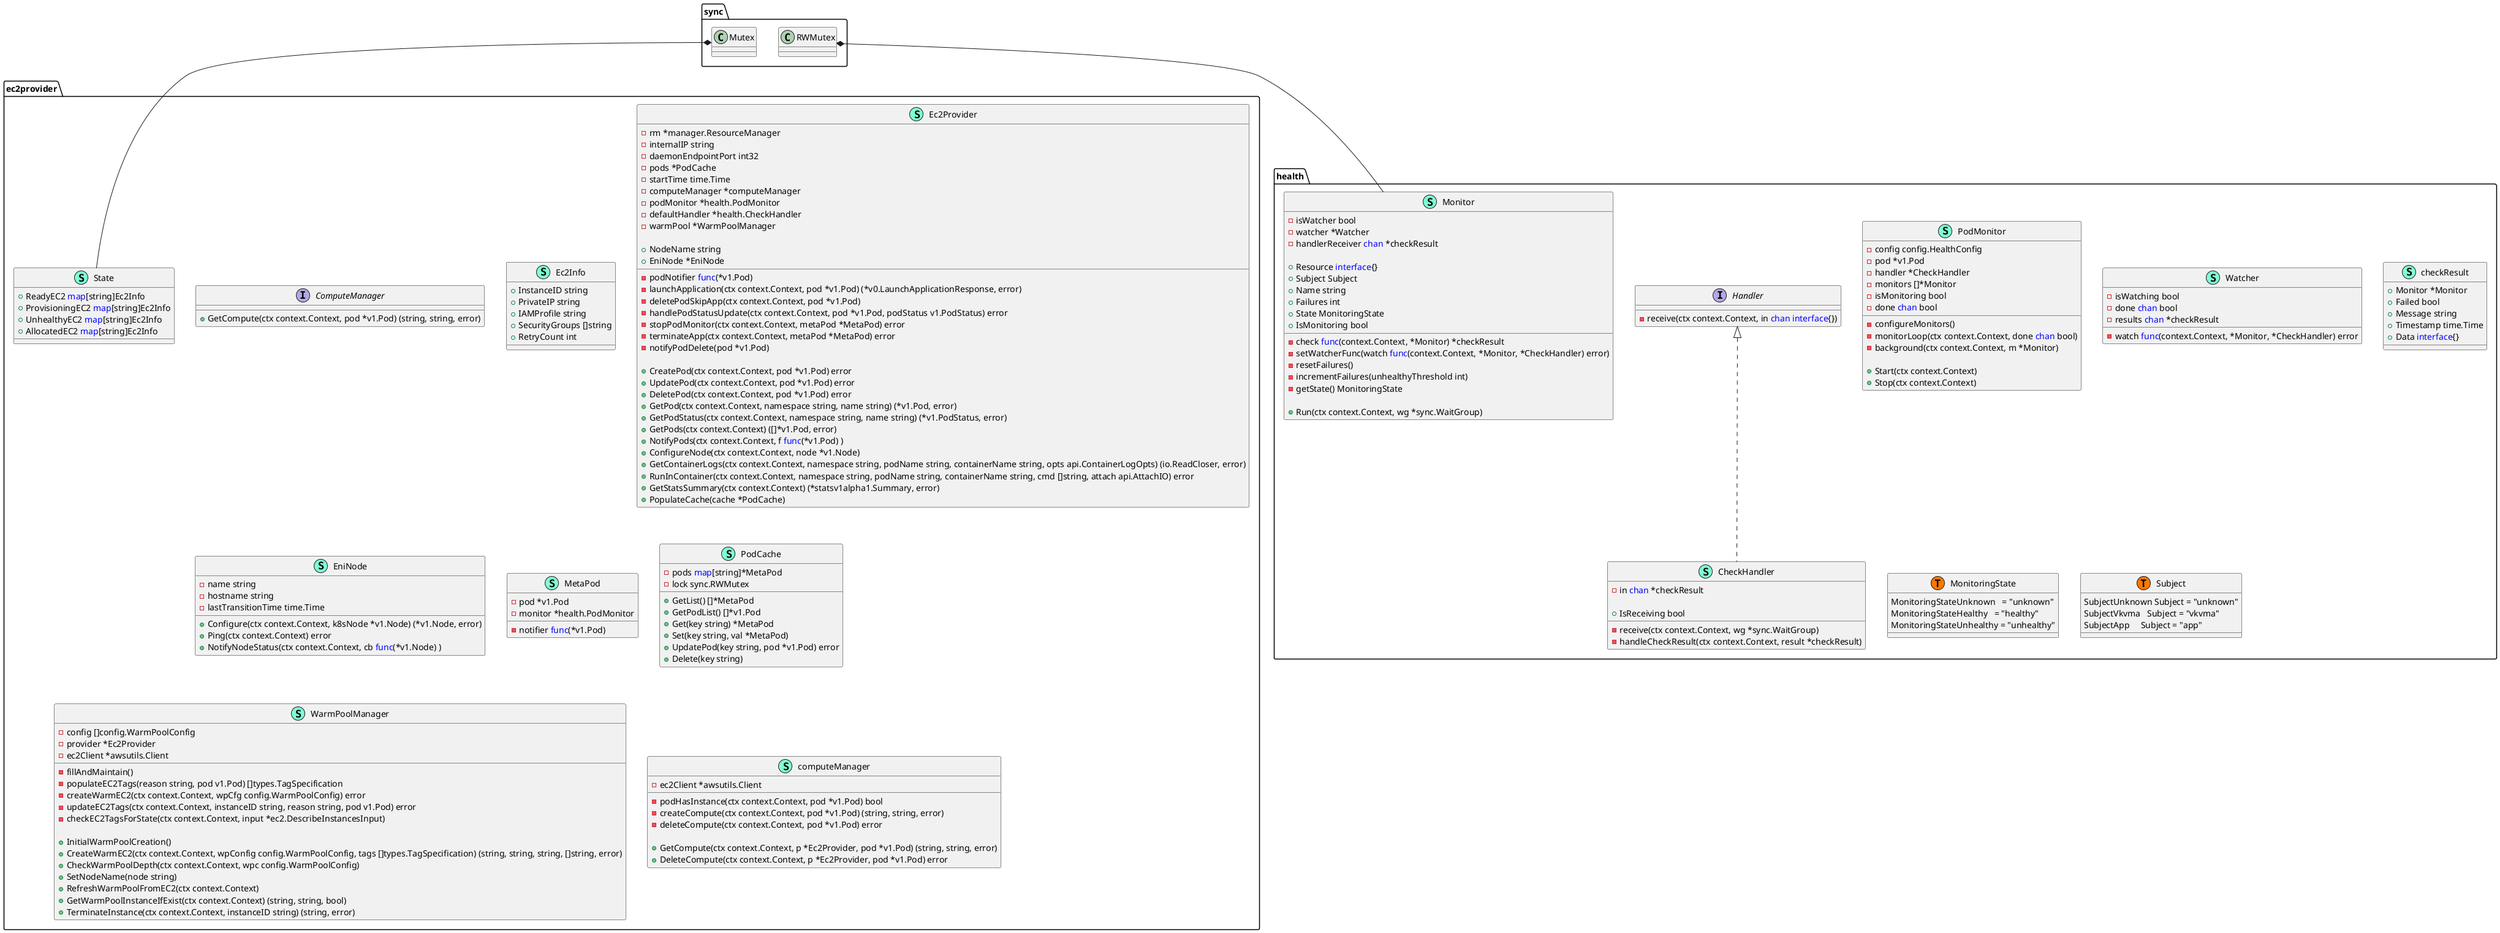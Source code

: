 @startuml
namespace ec2provider {
    interface ComputeManager  {
        + GetCompute(ctx context.Context, pod *v1.Pod) (string, string, error)

    }
    class Ec2Info << (S,Aquamarine) >> {
        + InstanceID string
        + PrivateIP string
        + IAMProfile string
        + SecurityGroups []string
        + RetryCount int

    }
    class Ec2Provider << (S,Aquamarine) >> {
        - rm *manager.ResourceManager
        - internalIP string
        - daemonEndpointPort int32
        - pods *PodCache
        - startTime time.Time
        - podNotifier <font color=blue>func</font>(*v1.Pod)
        - computeManager *computeManager
        - podMonitor *health.PodMonitor
        - defaultHandler *health.CheckHandler
        - warmPool *WarmPoolManager

        + NodeName string
        + EniNode *EniNode

        - launchApplication(ctx context.Context, pod *v1.Pod) (*v0.LaunchApplicationResponse, error)
        - deletePodSkipApp(ctx context.Context, pod *v1.Pod)
        - handlePodStatusUpdate(ctx context.Context, pod *v1.Pod, podStatus v1.PodStatus) error
        - stopPodMonitor(ctx context.Context, metaPod *MetaPod) error
        - terminateApp(ctx context.Context, metaPod *MetaPod) error
        - notifyPodDelete(pod *v1.Pod)

        + CreatePod(ctx context.Context, pod *v1.Pod) error
        + UpdatePod(ctx context.Context, pod *v1.Pod) error
        + DeletePod(ctx context.Context, pod *v1.Pod) error
        + GetPod(ctx context.Context, namespace string, name string) (*v1.Pod, error)
        + GetPodStatus(ctx context.Context, namespace string, name string) (*v1.PodStatus, error)
        + GetPods(ctx context.Context) ([]*v1.Pod, error)
        + NotifyPods(ctx context.Context, f <font color=blue>func</font>(*v1.Pod) )
        + ConfigureNode(ctx context.Context, node *v1.Node)
        + GetContainerLogs(ctx context.Context, namespace string, podName string, containerName string, opts api.ContainerLogOpts) (io.ReadCloser, error)
        + RunInContainer(ctx context.Context, namespace string, podName string, containerName string, cmd []string, attach api.AttachIO) error
        + GetStatsSummary(ctx context.Context) (*statsv1alpha1.Summary, error)
        + PopulateCache(cache *PodCache)

    }
    class EniNode << (S,Aquamarine) >> {
        - name string
        - hostname string
        - lastTransitionTime time.Time

        + Configure(ctx context.Context, k8sNode *v1.Node) (*v1.Node, error)
        + Ping(ctx context.Context) error
        + NotifyNodeStatus(ctx context.Context, cb <font color=blue>func</font>(*v1.Node) )

    }
    class MetaPod << (S,Aquamarine) >> {
        - pod *v1.Pod
        - monitor *health.PodMonitor
        - notifier <font color=blue>func</font>(*v1.Pod)

    }
    class PodCache << (S,Aquamarine) >> {
        - pods <font color=blue>map</font>[string]*MetaPod
        - lock sync.RWMutex

        + GetList() []*MetaPod
        + GetPodList() []*v1.Pod
        + Get(key string) *MetaPod
        + Set(key string, val *MetaPod)
        + UpdatePod(key string, pod *v1.Pod) error
        + Delete(key string)

    }
    class State << (S,Aquamarine) >> {
        + ReadyEC2 <font color=blue>map</font>[string]Ec2Info
        + ProvisioningEC2 <font color=blue>map</font>[string]Ec2Info
        + UnhealthyEC2 <font color=blue>map</font>[string]Ec2Info
        + AllocatedEC2 <font color=blue>map</font>[string]Ec2Info

    }
    class WarmPoolManager << (S,Aquamarine) >> {
        - config []config.WarmPoolConfig
        - provider *Ec2Provider
        - ec2Client *awsutils.Client

        - fillAndMaintain()
        - populateEC2Tags(reason string, pod v1.Pod) []types.TagSpecification
        - createWarmEC2(ctx context.Context, wpCfg config.WarmPoolConfig) error
        - updateEC2Tags(ctx context.Context, instanceID string, reason string, pod v1.Pod) error
        - checkEC2TagsForState(ctx context.Context, input *ec2.DescribeInstancesInput)

        + InitialWarmPoolCreation()
        + CreateWarmEC2(ctx context.Context, wpConfig config.WarmPoolConfig, tags []types.TagSpecification) (string, string, string, []string, error)
        + CheckWarmPoolDepth(ctx context.Context, wpc config.WarmPoolConfig)
        + SetNodeName(node string)
        + RefreshWarmPoolFromEC2(ctx context.Context)
        + GetWarmPoolInstanceIfExist(ctx context.Context) (string, string, bool)
        + TerminateInstance(ctx context.Context, instanceID string) (string, error)

    }
    class computeManager << (S,Aquamarine) >> {
        - ec2Client *awsutils.Client

        - podHasInstance(ctx context.Context, pod *v1.Pod) bool
        - createCompute(ctx context.Context, pod *v1.Pod) (string, string, error)
        - deleteCompute(ctx context.Context, pod *v1.Pod) error

        + GetCompute(ctx context.Context, p *Ec2Provider, pod *v1.Pod) (string, string, error)
        + DeleteCompute(ctx context.Context, p *Ec2Provider, pod *v1.Pod) error

    }
}
"sync.Mutex" *-- "ec2provider.State"

namespace health {
    class CheckHandler << (S,Aquamarine) >> {
        - in <font color=blue>chan</font> *checkResult

        + IsReceiving bool

        - receive(ctx context.Context, wg *sync.WaitGroup)
        - handleCheckResult(ctx context.Context, result *checkResult)

    }
    interface Handler  {
        - receive(ctx context.Context, in <font color=blue>chan</font> <font color=blue>interface</font>{})

    }
    class Monitor << (S,Aquamarine) >> {
        - check <font color=blue>func</font>(context.Context, *Monitor) *checkResult
        - isWatcher bool
        - watcher *Watcher
        - handlerReceiver <font color=blue>chan</font> *checkResult

        + Resource <font color=blue>interface</font>{}
        + Subject Subject
        + Name string
        + Failures int
        + State MonitoringState
        + IsMonitoring bool

        - setWatcherFunc(watch <font color=blue>func</font>(context.Context, *Monitor, *CheckHandler) error)
        - resetFailures()
        - incrementFailures(unhealthyThreshold int)
        - getState() MonitoringState

        + Run(ctx context.Context, wg *sync.WaitGroup)

    }
    class PodMonitor << (S,Aquamarine) >> {
        - config config.HealthConfig
        - pod *v1.Pod
        - handler *CheckHandler
        - monitors []*Monitor
        - isMonitoring bool
        - done <font color=blue>chan</font> bool

        - configureMonitors()
        - monitorLoop(ctx context.Context, done <font color=blue>chan</font> bool)
        - background(ctx context.Context, m *Monitor)

        + Start(ctx context.Context)
        + Stop(ctx context.Context)

    }
    class Watcher << (S,Aquamarine) >> {
        - isWatching bool
        - watch <font color=blue>func</font>(context.Context, *Monitor, *CheckHandler) error
        - done <font color=blue>chan</font> bool
        - results <font color=blue>chan</font> *checkResult

    }
    class checkResult << (S,Aquamarine) >> {
        + Monitor *Monitor
        + Failed bool
        + Message string
        + Timestamp time.Time
        + Data <font color=blue>interface</font>{}

    }
    class health.MonitoringState << (T, #FF7700) >>  {
    }
    class health.Subject << (T, #FF7700) >>  {
    }

' NOTE remaining entries below were manually added
'    Monitor .. MonitoringState
'    Monitor .. Subject

    enum Subject {
         SubjectUnknown Subject = "unknown"
         SubjectVkvma   Subject = "vkvma"
         SubjectApp     Subject = "app"
    }

    enum MonitoringState {
        MonitoringStateUnknown   = "unknown"
        MonitoringStateHealthy   = "healthy"
        MonitoringStateUnhealthy = "unhealthy"
    }

    class CheckHandler implements Handler
}
"sync.RWMutex" *-- "health.Monitor"

@enduml
